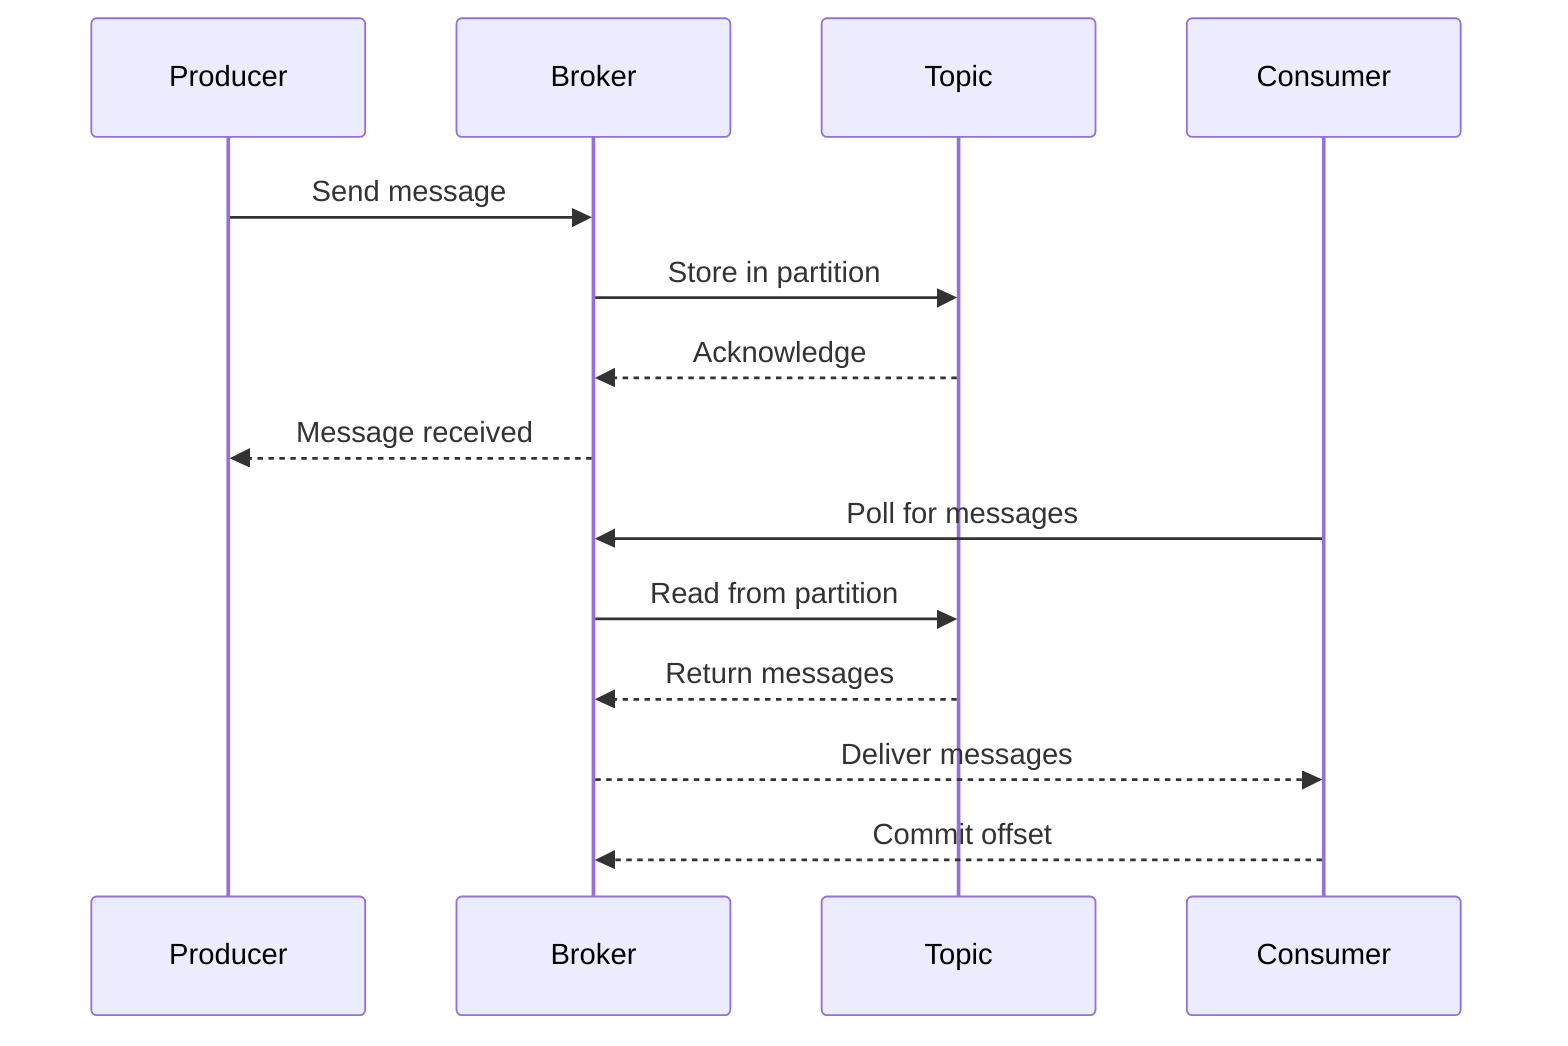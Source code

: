 sequenceDiagram
    participant P as Producer
    participant B as Broker
    participant T as Topic
    participant C as Consumer
    
    P->>B: Send message
    B->>T: Store in partition
    T-->>B: Acknowledge
    B-->>P: Message received
    
    C->>B: Poll for messages
    B->>T: Read from partition
    T-->>B: Return messages
    B-->>C: Deliver messages
    C-->>B: Commit offset